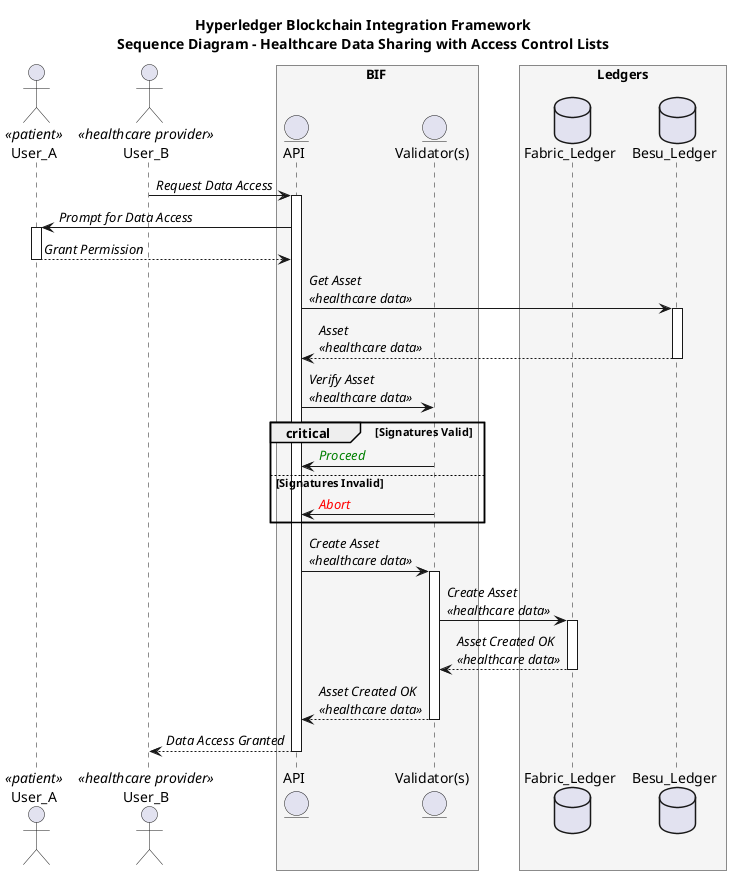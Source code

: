 @startuml Sequence Diagram - Healthcare Data Sharing with Access Control Lists

skinparam ArrowFontStyle italic

title Hyperledger Blockchain Integration Framework\nSequence Diagram - Healthcare Data Sharing with Access Control Lists

actor User_A as a <<patient>>
actor User_B as b <<healthcare provider>>

box BIF #WhiteSmoke
entity "API" as api
entity "Validator(s)" as v
end box

box "Ledgers" #WhiteSmoke
database Fabric_Ledger as d1
database Besu_Ledger as d2
end box

autoactivate on

b -> api: Request Data Access

  api -> a: Prompt for Data Access
  return Grant Permission

  api -> d2: Get Asset\n<<healthcare data>>
  return Asset\n<<healthcare data>>

  autoactivate off
  api -> v: Verify Asset\n<<healthcare data>>
  critical Signatures Valid
    v -> api: <color:green>Proceed
  else Signatures Invalid
    v -> api: <color:red>Abort
  end
  autoactivate on

  api -> v: Create Asset\n<<healthcare data>>
    v -> d1: Create Asset\n<<healthcare data>>
    return Asset Created OK\n<<healthcare data>>
  return Asset Created OK\n<<healthcare data>>

return Data Access Granted

@enduml